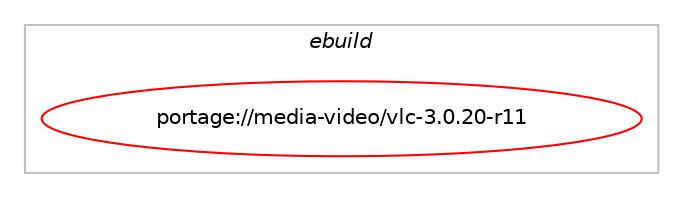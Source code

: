 digraph prolog {

# *************
# Graph options
# *************

newrank=true;
concentrate=true;
compound=true;
graph [rankdir=LR,fontname=Helvetica,fontsize=10,ranksep=1.5];#, ranksep=2.5, nodesep=0.2];
edge  [arrowhead=vee];
node  [fontname=Helvetica,fontsize=10];

# **********
# The ebuild
# **********

subgraph cluster_leftcol {
color=gray;
label=<<i>ebuild</i>>;
id [label="portage://media-video/vlc-3.0.20-r11", color=red, width=4, href="../media-video/vlc-3.0.20-r11.svg"];
}

# ****************
# The dependencies
# ****************

subgraph cluster_midcol {
color=gray;
label=<<i>dependencies</i>>;
subgraph cluster_compile {
fillcolor="#eeeeee";
style=filled;
label=<<i>compile</i>>;
# *** BEGIN UNKNOWN DEPENDENCY TYPE (TODO) ***
# id -> equal(use_conditional_group(positive,X,portage://media-video/vlc-3.0.20-r11,[package_dependency(portage://media-video/vlc-3.0.20-r11,install,no,x11-base,xorg-proto,none,[,,],[],[])]))
# *** END UNKNOWN DEPENDENCY TYPE (TODO) ***

# *** BEGIN UNKNOWN DEPENDENCY TYPE (TODO) ***
# id -> equal(use_conditional_group(positive,X,portage://media-video/vlc-3.0.20-r11,[package_dependency(portage://media-video/vlc-3.0.20-r11,install,no,x11-libs,libX11,none,[,,],[],[]),package_dependency(portage://media-video/vlc-3.0.20-r11,install,no,x11-libs,libxcb,none,[,,],[],[]),package_dependency(portage://media-video/vlc-3.0.20-r11,install,no,x11-libs,xcb-util,none,[,,],[],[]),package_dependency(portage://media-video/vlc-3.0.20-r11,install,no,x11-libs,xcb-util-keysyms,none,[,,],[],[])]))
# *** END UNKNOWN DEPENDENCY TYPE (TODO) ***

# *** BEGIN UNKNOWN DEPENDENCY TYPE (TODO) ***
# id -> equal(use_conditional_group(positive,a52,portage://media-video/vlc-3.0.20-r11,[package_dependency(portage://media-video/vlc-3.0.20-r11,install,no,media-libs,a52dec,none,[,,],[],[])]))
# *** END UNKNOWN DEPENDENCY TYPE (TODO) ***

# *** BEGIN UNKNOWN DEPENDENCY TYPE (TODO) ***
# id -> equal(use_conditional_group(positive,alsa,portage://media-video/vlc-3.0.20-r11,[package_dependency(portage://media-video/vlc-3.0.20-r11,install,no,media-libs,alsa-lib,none,[,,],[],[])]))
# *** END UNKNOWN DEPENDENCY TYPE (TODO) ***

# *** BEGIN UNKNOWN DEPENDENCY TYPE (TODO) ***
# id -> equal(use_conditional_group(positive,aom,portage://media-video/vlc-3.0.20-r11,[package_dependency(portage://media-video/vlc-3.0.20-r11,install,no,media-libs,libaom,none,[,,],any_same_slot,[])]))
# *** END UNKNOWN DEPENDENCY TYPE (TODO) ***

# *** BEGIN UNKNOWN DEPENDENCY TYPE (TODO) ***
# id -> equal(use_conditional_group(positive,archive,portage://media-video/vlc-3.0.20-r11,[package_dependency(portage://media-video/vlc-3.0.20-r11,install,no,app-arch,libarchive,none,[,,],any_same_slot,[])]))
# *** END UNKNOWN DEPENDENCY TYPE (TODO) ***

# *** BEGIN UNKNOWN DEPENDENCY TYPE (TODO) ***
# id -> equal(use_conditional_group(positive,aribsub,portage://media-video/vlc-3.0.20-r11,[package_dependency(portage://media-video/vlc-3.0.20-r11,install,no,media-libs,aribb24,none,[,,],[],[])]))
# *** END UNKNOWN DEPENDENCY TYPE (TODO) ***

# *** BEGIN UNKNOWN DEPENDENCY TYPE (TODO) ***
# id -> equal(use_conditional_group(positive,bidi,portage://media-video/vlc-3.0.20-r11,[package_dependency(portage://media-video/vlc-3.0.20-r11,install,no,dev-libs,fribidi,none,[,,],[],[]),package_dependency(portage://media-video/vlc-3.0.20-r11,install,no,media-libs,freetype,none,[,,],[slot(2)],[use(enable(harfbuzz),none)]),package_dependency(portage://media-video/vlc-3.0.20-r11,install,no,media-libs,harfbuzz,none,[,,],any_same_slot,[]),package_dependency(portage://media-video/vlc-3.0.20-r11,install,no,virtual,ttf-fonts,none,[,,],[],[])]))
# *** END UNKNOWN DEPENDENCY TYPE (TODO) ***

# *** BEGIN UNKNOWN DEPENDENCY TYPE (TODO) ***
# id -> equal(use_conditional_group(positive,bluray,portage://media-video/vlc-3.0.20-r11,[package_dependency(portage://media-video/vlc-3.0.20-r11,install,no,media-libs,libbluray,greaterequal,[1.3.0,,,1.3.0],any_same_slot,[])]))
# *** END UNKNOWN DEPENDENCY TYPE (TODO) ***

# *** BEGIN UNKNOWN DEPENDENCY TYPE (TODO) ***
# id -> equal(use_conditional_group(positive,cddb,portage://media-video/vlc-3.0.20-r11,[package_dependency(portage://media-video/vlc-3.0.20-r11,install,no,media-libs,libcddb,none,[,,],[],[])]))
# *** END UNKNOWN DEPENDENCY TYPE (TODO) ***

# *** BEGIN UNKNOWN DEPENDENCY TYPE (TODO) ***
# id -> equal(use_conditional_group(positive,chromaprint,portage://media-video/vlc-3.0.20-r11,[package_dependency(portage://media-video/vlc-3.0.20-r11,install,no,media-libs,chromaprint,none,[,,],any_same_slot,[])]))
# *** END UNKNOWN DEPENDENCY TYPE (TODO) ***

# *** BEGIN UNKNOWN DEPENDENCY TYPE (TODO) ***
# id -> equal(use_conditional_group(positive,chromecast,portage://media-video/vlc-3.0.20-r11,[package_dependency(portage://media-video/vlc-3.0.20-r11,install,no,dev-libs,protobuf,greaterequal,[2.5.0,,,2.5.0],any_same_slot,[]),package_dependency(portage://media-video/vlc-3.0.20-r11,install,no,net-libs,libmicrodns,greaterequal,[0.1.2,,,0.1.2],any_same_slot,[])]))
# *** END UNKNOWN DEPENDENCY TYPE (TODO) ***

# *** BEGIN UNKNOWN DEPENDENCY TYPE (TODO) ***
# id -> equal(use_conditional_group(positive,dav1d,portage://media-video/vlc-3.0.20-r11,[package_dependency(portage://media-video/vlc-3.0.20-r11,install,no,media-libs,dav1d,none,[,,],any_same_slot,[])]))
# *** END UNKNOWN DEPENDENCY TYPE (TODO) ***

# *** BEGIN UNKNOWN DEPENDENCY TYPE (TODO) ***
# id -> equal(use_conditional_group(positive,dbus,portage://media-video/vlc-3.0.20-r11,[package_dependency(portage://media-video/vlc-3.0.20-r11,install,no,sys-apps,dbus,none,[,,],[],[])]))
# *** END UNKNOWN DEPENDENCY TYPE (TODO) ***

# *** BEGIN UNKNOWN DEPENDENCY TYPE (TODO) ***
# id -> equal(use_conditional_group(positive,dc1394,portage://media-video/vlc-3.0.20-r11,[package_dependency(portage://media-video/vlc-3.0.20-r11,install,no,media-libs,libdc1394,none,[,,],[slot(2)],[]),package_dependency(portage://media-video/vlc-3.0.20-r11,install,no,sys-libs,libraw1394,none,[,,],[],[])]))
# *** END UNKNOWN DEPENDENCY TYPE (TODO) ***

# *** BEGIN UNKNOWN DEPENDENCY TYPE (TODO) ***
# id -> equal(use_conditional_group(positive,dts,portage://media-video/vlc-3.0.20-r11,[package_dependency(portage://media-video/vlc-3.0.20-r11,install,no,media-libs,libdca,none,[,,],[],[])]))
# *** END UNKNOWN DEPENDENCY TYPE (TODO) ***

# *** BEGIN UNKNOWN DEPENDENCY TYPE (TODO) ***
# id -> equal(use_conditional_group(positive,dvbpsi,portage://media-video/vlc-3.0.20-r11,[package_dependency(portage://media-video/vlc-3.0.20-r11,install,no,media-libs,libdvbpsi,greaterequal,[1.2.0,,,1.2.0],any_same_slot,[])]))
# *** END UNKNOWN DEPENDENCY TYPE (TODO) ***

# *** BEGIN UNKNOWN DEPENDENCY TYPE (TODO) ***
# id -> equal(use_conditional_group(positive,dvd,portage://media-video/vlc-3.0.20-r11,[package_dependency(portage://media-video/vlc-3.0.20-r11,install,no,media-libs,libdvdnav,greaterequal,[6.1.1,,,6.1.1],any_same_slot,[]),package_dependency(portage://media-video/vlc-3.0.20-r11,install,no,media-libs,libdvdread,greaterequal,[6.1.2,,,6.1.2],any_same_slot,[])]))
# *** END UNKNOWN DEPENDENCY TYPE (TODO) ***

# *** BEGIN UNKNOWN DEPENDENCY TYPE (TODO) ***
# id -> equal(use_conditional_group(positive,faad,portage://media-video/vlc-3.0.20-r11,[package_dependency(portage://media-video/vlc-3.0.20-r11,install,no,media-libs,faad2,none,[,,],[],[])]))
# *** END UNKNOWN DEPENDENCY TYPE (TODO) ***

# *** BEGIN UNKNOWN DEPENDENCY TYPE (TODO) ***
# id -> equal(use_conditional_group(positive,fdk,portage://media-video/vlc-3.0.20-r11,[package_dependency(portage://media-video/vlc-3.0.20-r11,install,no,media-libs,fdk-aac,none,[,,],any_same_slot,[])]))
# *** END UNKNOWN DEPENDENCY TYPE (TODO) ***

# *** BEGIN UNKNOWN DEPENDENCY TYPE (TODO) ***
# id -> equal(use_conditional_group(positive,ffmpeg,portage://media-video/vlc-3.0.20-r11,[package_dependency(portage://media-video/vlc-3.0.20-r11,install,no,media-video,ffmpeg,greaterequal,[3.1.3,,,3.1.3],any_same_slot,[use(enable(postproc),none),use(optenable(vaapi),none),use(optenable(vdpau),none)])]))
# *** END UNKNOWN DEPENDENCY TYPE (TODO) ***

# *** BEGIN UNKNOWN DEPENDENCY TYPE (TODO) ***
# id -> equal(use_conditional_group(positive,flac,portage://media-video/vlc-3.0.20-r11,[package_dependency(portage://media-video/vlc-3.0.20-r11,install,no,media-libs,flac,none,[,,],any_same_slot,[]),package_dependency(portage://media-video/vlc-3.0.20-r11,install,no,media-libs,libogg,none,[,,],[],[])]))
# *** END UNKNOWN DEPENDENCY TYPE (TODO) ***

# *** BEGIN UNKNOWN DEPENDENCY TYPE (TODO) ***
# id -> equal(use_conditional_group(positive,fluidsynth,portage://media-video/vlc-3.0.20-r11,[package_dependency(portage://media-video/vlc-3.0.20-r11,install,no,media-sound,fluidsynth,none,[,,],any_same_slot,[])]))
# *** END UNKNOWN DEPENDENCY TYPE (TODO) ***

# *** BEGIN UNKNOWN DEPENDENCY TYPE (TODO) ***
# id -> equal(use_conditional_group(positive,fontconfig,portage://media-video/vlc-3.0.20-r11,[package_dependency(portage://media-video/vlc-3.0.20-r11,install,no,media-libs,fontconfig,none,[,,],[slot(1.0)],[])]))
# *** END UNKNOWN DEPENDENCY TYPE (TODO) ***

# *** BEGIN UNKNOWN DEPENDENCY TYPE (TODO) ***
# id -> equal(use_conditional_group(positive,gcrypt,portage://media-video/vlc-3.0.20-r11,[package_dependency(portage://media-video/vlc-3.0.20-r11,install,no,dev-libs,libgcrypt,none,[,,],any_same_slot,[]),package_dependency(portage://media-video/vlc-3.0.20-r11,install,no,dev-libs,libgpg-error,none,[,,],[],[])]))
# *** END UNKNOWN DEPENDENCY TYPE (TODO) ***

# *** BEGIN UNKNOWN DEPENDENCY TYPE (TODO) ***
# id -> equal(use_conditional_group(positive,gme,portage://media-video/vlc-3.0.20-r11,[package_dependency(portage://media-video/vlc-3.0.20-r11,install,no,media-libs,game-music-emu,none,[,,],[],[])]))
# *** END UNKNOWN DEPENDENCY TYPE (TODO) ***

# *** BEGIN UNKNOWN DEPENDENCY TYPE (TODO) ***
# id -> equal(use_conditional_group(positive,gstreamer,portage://media-video/vlc-3.0.20-r11,[package_dependency(portage://media-video/vlc-3.0.20-r11,install,no,media-libs,gst-plugins-base,greaterequal,[1.4.5,,,1.4.5],[slot(1.0)],[])]))
# *** END UNKNOWN DEPENDENCY TYPE (TODO) ***

# *** BEGIN UNKNOWN DEPENDENCY TYPE (TODO) ***
# id -> equal(use_conditional_group(positive,gui,portage://media-video/vlc-3.0.20-r11,[package_dependency(portage://media-video/vlc-3.0.20-r11,install,no,dev-qt,qtcore,none,[,,],[slot(5)],[]),package_dependency(portage://media-video/vlc-3.0.20-r11,install,no,dev-qt,qtgui,none,[,,],[slot(5)],[]),package_dependency(portage://media-video/vlc-3.0.20-r11,install,no,dev-qt,qtsvg,none,[,,],[slot(5)],[]),package_dependency(portage://media-video/vlc-3.0.20-r11,install,no,dev-qt,qtwidgets,none,[,,],[slot(5)],[]),use_conditional_group(positive,X,portage://media-video/vlc-3.0.20-r11,[package_dependency(portage://media-video/vlc-3.0.20-r11,install,no,dev-qt,qtx11extras,none,[,,],[slot(5)],[]),package_dependency(portage://media-video/vlc-3.0.20-r11,install,no,x11-libs,libX11,none,[,,],[],[])])]))
# *** END UNKNOWN DEPENDENCY TYPE (TODO) ***

# *** BEGIN UNKNOWN DEPENDENCY TYPE (TODO) ***
# id -> equal(use_conditional_group(positive,ieee1394,portage://media-video/vlc-3.0.20-r11,[package_dependency(portage://media-video/vlc-3.0.20-r11,install,no,sys-libs,libavc1394,none,[,,],[],[]),package_dependency(portage://media-video/vlc-3.0.20-r11,install,no,sys-libs,libraw1394,none,[,,],[],[])]))
# *** END UNKNOWN DEPENDENCY TYPE (TODO) ***

# *** BEGIN UNKNOWN DEPENDENCY TYPE (TODO) ***
# id -> equal(use_conditional_group(positive,jack,portage://media-video/vlc-3.0.20-r11,[package_dependency(portage://media-video/vlc-3.0.20-r11,install,no,virtual,jack,none,[,,],[],[])]))
# *** END UNKNOWN DEPENDENCY TYPE (TODO) ***

# *** BEGIN UNKNOWN DEPENDENCY TYPE (TODO) ***
# id -> equal(use_conditional_group(positive,jpeg,portage://media-video/vlc-3.0.20-r11,[package_dependency(portage://media-video/vlc-3.0.20-r11,install,no,media-libs,libjpeg-turbo,none,[,,],[slot(0)],[])]))
# *** END UNKNOWN DEPENDENCY TYPE (TODO) ***

# *** BEGIN UNKNOWN DEPENDENCY TYPE (TODO) ***
# id -> equal(use_conditional_group(positive,kate,portage://media-video/vlc-3.0.20-r11,[package_dependency(portage://media-video/vlc-3.0.20-r11,install,no,media-libs,libkate,none,[,,],[],[])]))
# *** END UNKNOWN DEPENDENCY TYPE (TODO) ***

# *** BEGIN UNKNOWN DEPENDENCY TYPE (TODO) ***
# id -> equal(use_conditional_group(positive,keyring,portage://media-video/vlc-3.0.20-r11,[package_dependency(portage://media-video/vlc-3.0.20-r11,install,no,app-crypt,libsecret,none,[,,],[],[])]))
# *** END UNKNOWN DEPENDENCY TYPE (TODO) ***

# *** BEGIN UNKNOWN DEPENDENCY TYPE (TODO) ***
# id -> equal(use_conditional_group(positive,libass,portage://media-video/vlc-3.0.20-r11,[package_dependency(portage://media-video/vlc-3.0.20-r11,install,no,media-libs,fontconfig,none,[,,],[slot(1.0)],[]),package_dependency(portage://media-video/vlc-3.0.20-r11,install,no,media-libs,libass,none,[,,],any_same_slot,[])]))
# *** END UNKNOWN DEPENDENCY TYPE (TODO) ***

# *** BEGIN UNKNOWN DEPENDENCY TYPE (TODO) ***
# id -> equal(use_conditional_group(positive,libcaca,portage://media-video/vlc-3.0.20-r11,[package_dependency(portage://media-video/vlc-3.0.20-r11,install,no,media-libs,libcaca,none,[,,],[],[])]))
# *** END UNKNOWN DEPENDENCY TYPE (TODO) ***

# *** BEGIN UNKNOWN DEPENDENCY TYPE (TODO) ***
# id -> equal(use_conditional_group(positive,libnotify,portage://media-video/vlc-3.0.20-r11,[package_dependency(portage://media-video/vlc-3.0.20-r11,install,no,dev-libs,glib,none,[,,],[slot(2)],[]),package_dependency(portage://media-video/vlc-3.0.20-r11,install,no,x11-libs,gdk-pixbuf,none,[,,],[slot(2)],[]),package_dependency(portage://media-video/vlc-3.0.20-r11,install,no,x11-libs,gtk+,none,[,,],[slot(3)],[]),package_dependency(portage://media-video/vlc-3.0.20-r11,install,no,x11-libs,libnotify,none,[,,],[],[])]))
# *** END UNKNOWN DEPENDENCY TYPE (TODO) ***

# *** BEGIN UNKNOWN DEPENDENCY TYPE (TODO) ***
# id -> equal(use_conditional_group(positive,libsamplerate,portage://media-video/vlc-3.0.20-r11,[package_dependency(portage://media-video/vlc-3.0.20-r11,install,no,media-libs,libsamplerate,none,[,,],[],[])]))
# *** END UNKNOWN DEPENDENCY TYPE (TODO) ***

# *** BEGIN UNKNOWN DEPENDENCY TYPE (TODO) ***
# id -> equal(use_conditional_group(positive,libtar,portage://media-video/vlc-3.0.20-r11,[package_dependency(portage://media-video/vlc-3.0.20-r11,install,no,dev-libs,libtar,none,[,,],[],[])]))
# *** END UNKNOWN DEPENDENCY TYPE (TODO) ***

# *** BEGIN UNKNOWN DEPENDENCY TYPE (TODO) ***
# id -> equal(use_conditional_group(positive,libtiger,portage://media-video/vlc-3.0.20-r11,[package_dependency(portage://media-video/vlc-3.0.20-r11,install,no,media-libs,libtiger,none,[,,],[],[])]))
# *** END UNKNOWN DEPENDENCY TYPE (TODO) ***

# *** BEGIN UNKNOWN DEPENDENCY TYPE (TODO) ***
# id -> equal(use_conditional_group(positive,linsys,portage://media-video/vlc-3.0.20-r11,[package_dependency(portage://media-video/vlc-3.0.20-r11,install,no,media-libs,zvbi,none,[,,],[],[])]))
# *** END UNKNOWN DEPENDENCY TYPE (TODO) ***

# *** BEGIN UNKNOWN DEPENDENCY TYPE (TODO) ***
# id -> equal(use_conditional_group(positive,lirc,portage://media-video/vlc-3.0.20-r11,[package_dependency(portage://media-video/vlc-3.0.20-r11,install,no,app-misc,lirc,none,[,,],[],[])]))
# *** END UNKNOWN DEPENDENCY TYPE (TODO) ***

# *** BEGIN UNKNOWN DEPENDENCY TYPE (TODO) ***
# id -> equal(use_conditional_group(positive,live,portage://media-video/vlc-3.0.20-r11,[package_dependency(portage://media-video/vlc-3.0.20-r11,install,no,media-plugins,live,none,[,,],any_same_slot,[])]))
# *** END UNKNOWN DEPENDENCY TYPE (TODO) ***

# *** BEGIN UNKNOWN DEPENDENCY TYPE (TODO) ***
# id -> equal(use_conditional_group(positive,lua,portage://media-video/vlc-3.0.20-r11,[use_conditional_group(positive,lua_single_target_lua5-1,portage://media-video/vlc-3.0.20-r11,[package_dependency(portage://media-video/vlc-3.0.20-r11,install,no,dev-lang,lua,none,[,,],[slot(5.1)],[])])]))
# *** END UNKNOWN DEPENDENCY TYPE (TODO) ***

# *** BEGIN UNKNOWN DEPENDENCY TYPE (TODO) ***
# id -> equal(use_conditional_group(positive,mad,portage://media-video/vlc-3.0.20-r11,[package_dependency(portage://media-video/vlc-3.0.20-r11,install,no,media-libs,libmad,none,[,,],[],[])]))
# *** END UNKNOWN DEPENDENCY TYPE (TODO) ***

# *** BEGIN UNKNOWN DEPENDENCY TYPE (TODO) ***
# id -> equal(use_conditional_group(positive,matroska,portage://media-video/vlc-3.0.20-r11,[package_dependency(portage://media-video/vlc-3.0.20-r11,install,no,dev-libs,libebml,greaterequal,[1.4.2,,,1.4.2],any_same_slot,[]),package_dependency(portage://media-video/vlc-3.0.20-r11,install,no,media-libs,libmatroska,none,[,,],any_same_slot,[])]))
# *** END UNKNOWN DEPENDENCY TYPE (TODO) ***

# *** BEGIN UNKNOWN DEPENDENCY TYPE (TODO) ***
# id -> equal(use_conditional_group(positive,modplug,portage://media-video/vlc-3.0.20-r11,[package_dependency(portage://media-video/vlc-3.0.20-r11,install,no,media-libs,libmodplug,greaterequal,[0.8.9.0,,,0.8.9.0],[],[])]))
# *** END UNKNOWN DEPENDENCY TYPE (TODO) ***

# *** BEGIN UNKNOWN DEPENDENCY TYPE (TODO) ***
# id -> equal(use_conditional_group(positive,mp3,portage://media-video/vlc-3.0.20-r11,[package_dependency(portage://media-video/vlc-3.0.20-r11,install,no,media-sound,mpg123-base,none,[,,],[],[])]))
# *** END UNKNOWN DEPENDENCY TYPE (TODO) ***

# *** BEGIN UNKNOWN DEPENDENCY TYPE (TODO) ***
# id -> equal(use_conditional_group(positive,mpeg,portage://media-video/vlc-3.0.20-r11,[package_dependency(portage://media-video/vlc-3.0.20-r11,install,no,media-libs,libmpeg2,none,[,,],[],[])]))
# *** END UNKNOWN DEPENDENCY TYPE (TODO) ***

# *** BEGIN UNKNOWN DEPENDENCY TYPE (TODO) ***
# id -> equal(use_conditional_group(positive,mtp,portage://media-video/vlc-3.0.20-r11,[package_dependency(portage://media-video/vlc-3.0.20-r11,install,no,media-libs,libmtp,none,[,,],any_same_slot,[])]))
# *** END UNKNOWN DEPENDENCY TYPE (TODO) ***

# *** BEGIN UNKNOWN DEPENDENCY TYPE (TODO) ***
# id -> equal(use_conditional_group(positive,musepack,portage://media-video/vlc-3.0.20-r11,[package_dependency(portage://media-video/vlc-3.0.20-r11,install,no,media-sound,musepack-tools,none,[,,],[],[])]))
# *** END UNKNOWN DEPENDENCY TYPE (TODO) ***

# *** BEGIN UNKNOWN DEPENDENCY TYPE (TODO) ***
# id -> equal(use_conditional_group(positive,ncurses,portage://media-video/vlc-3.0.20-r11,[package_dependency(portage://media-video/vlc-3.0.20-r11,install,no,sys-libs,ncurses,none,[,,],any_same_slot,[use(enable(unicode),positive)])]))
# *** END UNKNOWN DEPENDENCY TYPE (TODO) ***

# *** BEGIN UNKNOWN DEPENDENCY TYPE (TODO) ***
# id -> equal(use_conditional_group(positive,nfs,portage://media-video/vlc-3.0.20-r11,[package_dependency(portage://media-video/vlc-3.0.20-r11,install,no,net-fs,libnfs,greaterequal,[0.10.0,,,0.10.0],any_same_slot,[])]))
# *** END UNKNOWN DEPENDENCY TYPE (TODO) ***

# *** BEGIN UNKNOWN DEPENDENCY TYPE (TODO) ***
# id -> equal(use_conditional_group(positive,ogg,portage://media-video/vlc-3.0.20-r11,[package_dependency(portage://media-video/vlc-3.0.20-r11,install,no,media-libs,libogg,none,[,,],[],[])]))
# *** END UNKNOWN DEPENDENCY TYPE (TODO) ***

# *** BEGIN UNKNOWN DEPENDENCY TYPE (TODO) ***
# id -> equal(use_conditional_group(positive,opus,portage://media-video/vlc-3.0.20-r11,[package_dependency(portage://media-video/vlc-3.0.20-r11,install,no,media-libs,opus,greaterequal,[1.0.3,,,1.0.3],[],[])]))
# *** END UNKNOWN DEPENDENCY TYPE (TODO) ***

# *** BEGIN UNKNOWN DEPENDENCY TYPE (TODO) ***
# id -> equal(use_conditional_group(positive,png,portage://media-video/vlc-3.0.20-r11,[package_dependency(portage://media-video/vlc-3.0.20-r11,install,no,media-libs,libpng,none,[,,],[slot(0),equal],[])]))
# *** END UNKNOWN DEPENDENCY TYPE (TODO) ***

# *** BEGIN UNKNOWN DEPENDENCY TYPE (TODO) ***
# id -> equal(use_conditional_group(positive,projectm,portage://media-video/vlc-3.0.20-r11,[package_dependency(portage://media-video/vlc-3.0.20-r11,install,no,media-fonts,dejavu,none,[,,],[],[]),package_dependency(portage://media-video/vlc-3.0.20-r11,install,no,media-libs,libprojectm,greaterequal,[3.1.12,,,3.1.12],[slot(0),equal],[])]))
# *** END UNKNOWN DEPENDENCY TYPE (TODO) ***

# *** BEGIN UNKNOWN DEPENDENCY TYPE (TODO) ***
# id -> equal(use_conditional_group(positive,pulseaudio,portage://media-video/vlc-3.0.20-r11,[package_dependency(portage://media-video/vlc-3.0.20-r11,install,no,media-libs,libpulse,none,[,,],[],[])]))
# *** END UNKNOWN DEPENDENCY TYPE (TODO) ***

# *** BEGIN UNKNOWN DEPENDENCY TYPE (TODO) ***
# id -> equal(use_conditional_group(positive,rdp,portage://media-video/vlc-3.0.20-r11,[package_dependency(portage://media-video/vlc-3.0.20-r11,install,no,net-misc,freerdp,greaterequal,[2.0.0,,_rc0,2.0.0_rc0],[slot(2),equal],[])]))
# *** END UNKNOWN DEPENDENCY TYPE (TODO) ***

# *** BEGIN UNKNOWN DEPENDENCY TYPE (TODO) ***
# id -> equal(use_conditional_group(positive,samba,portage://media-video/vlc-3.0.20-r11,[package_dependency(portage://media-video/vlc-3.0.20-r11,install,no,net-fs,samba,greaterequal,[4.0.0,,,4.0.0],[slot(0)],[use(enable(client),none),use(disable(debug),negative)])]))
# *** END UNKNOWN DEPENDENCY TYPE (TODO) ***

# *** BEGIN UNKNOWN DEPENDENCY TYPE (TODO) ***
# id -> equal(use_conditional_group(positive,sdl-image,portage://media-video/vlc-3.0.20-r11,[package_dependency(portage://media-video/vlc-3.0.20-r11,install,no,media-libs,sdl-image,none,[,,],[],[])]))
# *** END UNKNOWN DEPENDENCY TYPE (TODO) ***

# *** BEGIN UNKNOWN DEPENDENCY TYPE (TODO) ***
# id -> equal(use_conditional_group(positive,sftp,portage://media-video/vlc-3.0.20-r11,[package_dependency(portage://media-video/vlc-3.0.20-r11,install,no,net-libs,libssh2,none,[,,],[],[])]))
# *** END UNKNOWN DEPENDENCY TYPE (TODO) ***

# *** BEGIN UNKNOWN DEPENDENCY TYPE (TODO) ***
# id -> equal(use_conditional_group(positive,shout,portage://media-video/vlc-3.0.20-r11,[package_dependency(portage://media-video/vlc-3.0.20-r11,install,no,media-libs,libshout,none,[,,],[],[])]))
# *** END UNKNOWN DEPENDENCY TYPE (TODO) ***

# *** BEGIN UNKNOWN DEPENDENCY TYPE (TODO) ***
# id -> equal(use_conditional_group(positive,sid,portage://media-video/vlc-3.0.20-r11,[package_dependency(portage://media-video/vlc-3.0.20-r11,install,no,media-libs,libsidplay,none,[,,],[slot(2)],[])]))
# *** END UNKNOWN DEPENDENCY TYPE (TODO) ***

# *** BEGIN UNKNOWN DEPENDENCY TYPE (TODO) ***
# id -> equal(use_conditional_group(positive,skins,portage://media-video/vlc-3.0.20-r11,[package_dependency(portage://media-video/vlc-3.0.20-r11,install,no,x11-libs,libXext,none,[,,],[],[]),package_dependency(portage://media-video/vlc-3.0.20-r11,install,no,x11-libs,libXinerama,none,[,,],[],[]),package_dependency(portage://media-video/vlc-3.0.20-r11,install,no,x11-libs,libXpm,none,[,,],[],[])]))
# *** END UNKNOWN DEPENDENCY TYPE (TODO) ***

# *** BEGIN UNKNOWN DEPENDENCY TYPE (TODO) ***
# id -> equal(use_conditional_group(positive,soxr,portage://media-video/vlc-3.0.20-r11,[package_dependency(portage://media-video/vlc-3.0.20-r11,install,no,media-libs,soxr,greaterequal,[0.1.2,,,0.1.2],[],[])]))
# *** END UNKNOWN DEPENDENCY TYPE (TODO) ***

# *** BEGIN UNKNOWN DEPENDENCY TYPE (TODO) ***
# id -> equal(use_conditional_group(positive,speex,portage://media-video/vlc-3.0.20-r11,[package_dependency(portage://media-video/vlc-3.0.20-r11,install,no,media-libs,speex,greaterequal,[1.2.0,,,1.2.0],[],[]),package_dependency(portage://media-video/vlc-3.0.20-r11,install,no,media-libs,speexdsp,none,[,,],[],[])]))
# *** END UNKNOWN DEPENDENCY TYPE (TODO) ***

# *** BEGIN UNKNOWN DEPENDENCY TYPE (TODO) ***
# id -> equal(use_conditional_group(positive,srt,portage://media-video/vlc-3.0.20-r11,[package_dependency(portage://media-video/vlc-3.0.20-r11,install,no,net-libs,srt,greaterequal,[1.4.2,,,1.4.2],any_same_slot,[])]))
# *** END UNKNOWN DEPENDENCY TYPE (TODO) ***

# *** BEGIN UNKNOWN DEPENDENCY TYPE (TODO) ***
# id -> equal(use_conditional_group(positive,ssl,portage://media-video/vlc-3.0.20-r11,[package_dependency(portage://media-video/vlc-3.0.20-r11,install,no,net-libs,gnutls,none,[,,],any_same_slot,[])]))
# *** END UNKNOWN DEPENDENCY TYPE (TODO) ***

# *** BEGIN UNKNOWN DEPENDENCY TYPE (TODO) ***
# id -> equal(use_conditional_group(positive,svg,portage://media-video/vlc-3.0.20-r11,[package_dependency(portage://media-video/vlc-3.0.20-r11,install,no,gnome-base,librsvg,none,[,,],[slot(2)],[]),package_dependency(portage://media-video/vlc-3.0.20-r11,install,no,x11-libs,cairo,none,[,,],[],[])]))
# *** END UNKNOWN DEPENDENCY TYPE (TODO) ***

# *** BEGIN UNKNOWN DEPENDENCY TYPE (TODO) ***
# id -> equal(use_conditional_group(positive,taglib,portage://media-video/vlc-3.0.20-r11,[package_dependency(portage://media-video/vlc-3.0.20-r11,install,no,media-libs,taglib,greaterequal,[1.9,,,1.9],[],[])]))
# *** END UNKNOWN DEPENDENCY TYPE (TODO) ***

# *** BEGIN UNKNOWN DEPENDENCY TYPE (TODO) ***
# id -> equal(use_conditional_group(positive,theora,portage://media-video/vlc-3.0.20-r11,[package_dependency(portage://media-video/vlc-3.0.20-r11,install,no,media-libs,libtheora,none,[,,],[],[])]))
# *** END UNKNOWN DEPENDENCY TYPE (TODO) ***

# *** BEGIN UNKNOWN DEPENDENCY TYPE (TODO) ***
# id -> equal(use_conditional_group(positive,tremor,portage://media-video/vlc-3.0.20-r11,[package_dependency(portage://media-video/vlc-3.0.20-r11,install,no,media-libs,tremor,none,[,,],[],[])]))
# *** END UNKNOWN DEPENDENCY TYPE (TODO) ***

# *** BEGIN UNKNOWN DEPENDENCY TYPE (TODO) ***
# id -> equal(use_conditional_group(positive,truetype,portage://media-video/vlc-3.0.20-r11,[package_dependency(portage://media-video/vlc-3.0.20-r11,install,no,media-libs,freetype,none,[,,],[slot(2)],[]),package_dependency(portage://media-video/vlc-3.0.20-r11,install,no,virtual,ttf-fonts,none,[,,],[],[]),use_conditional_group(negative,fontconfig,portage://media-video/vlc-3.0.20-r11,[package_dependency(portage://media-video/vlc-3.0.20-r11,install,no,media-fonts,dejavu,none,[,,],[],[])])]))
# *** END UNKNOWN DEPENDENCY TYPE (TODO) ***

# *** BEGIN UNKNOWN DEPENDENCY TYPE (TODO) ***
# id -> equal(use_conditional_group(positive,twolame,portage://media-video/vlc-3.0.20-r11,[package_dependency(portage://media-video/vlc-3.0.20-r11,install,no,media-sound,twolame,none,[,,],[],[])]))
# *** END UNKNOWN DEPENDENCY TYPE (TODO) ***

# *** BEGIN UNKNOWN DEPENDENCY TYPE (TODO) ***
# id -> equal(use_conditional_group(positive,udev,portage://media-video/vlc-3.0.20-r11,[package_dependency(portage://media-video/vlc-3.0.20-r11,install,no,virtual,udev,none,[,,],[],[])]))
# *** END UNKNOWN DEPENDENCY TYPE (TODO) ***

# *** BEGIN UNKNOWN DEPENDENCY TYPE (TODO) ***
# id -> equal(use_conditional_group(positive,upnp,portage://media-video/vlc-3.0.20-r11,[package_dependency(portage://media-video/vlc-3.0.20-r11,install,no,net-libs,libupnp,none,[,,],any_same_slot,[use(enable(ipv6),positive)])]))
# *** END UNKNOWN DEPENDENCY TYPE (TODO) ***

# *** BEGIN UNKNOWN DEPENDENCY TYPE (TODO) ***
# id -> equal(use_conditional_group(positive,v4l,portage://media-video/vlc-3.0.20-r11,[package_dependency(portage://media-video/vlc-3.0.20-r11,install,no,media-libs,libv4l,none,[,,],any_same_slot,[])]))
# *** END UNKNOWN DEPENDENCY TYPE (TODO) ***

# *** BEGIN UNKNOWN DEPENDENCY TYPE (TODO) ***
# id -> equal(use_conditional_group(positive,vaapi,portage://media-video/vlc-3.0.20-r11,[package_dependency(portage://media-video/vlc-3.0.20-r11,install,no,media-video,ffmpeg,smaller,[5,,,5],[],[]),package_dependency(portage://media-video/vlc-3.0.20-r11,install,no,media-libs,libva,none,[,,],any_same_slot,[use(enable(drm),positive),use(optenable(wayland),none),use(optenable(X),none)])]))
# *** END UNKNOWN DEPENDENCY TYPE (TODO) ***

# *** BEGIN UNKNOWN DEPENDENCY TYPE (TODO) ***
# id -> equal(use_conditional_group(positive,vdpau,portage://media-video/vlc-3.0.20-r11,[package_dependency(portage://media-video/vlc-3.0.20-r11,install,no,x11-libs,libvdpau,none,[,,],[],[])]))
# *** END UNKNOWN DEPENDENCY TYPE (TODO) ***

# *** BEGIN UNKNOWN DEPENDENCY TYPE (TODO) ***
# id -> equal(use_conditional_group(positive,vnc,portage://media-video/vlc-3.0.20-r11,[package_dependency(portage://media-video/vlc-3.0.20-r11,install,no,net-libs,libvncserver,none,[,,],[],[])]))
# *** END UNKNOWN DEPENDENCY TYPE (TODO) ***

# *** BEGIN UNKNOWN DEPENDENCY TYPE (TODO) ***
# id -> equal(use_conditional_group(positive,vpx,portage://media-video/vlc-3.0.20-r11,[package_dependency(portage://media-video/vlc-3.0.20-r11,install,no,media-libs,libvpx,none,[,,],any_same_slot,[])]))
# *** END UNKNOWN DEPENDENCY TYPE (TODO) ***

# *** BEGIN UNKNOWN DEPENDENCY TYPE (TODO) ***
# id -> equal(use_conditional_group(positive,wayland,portage://media-video/vlc-3.0.20-r11,[package_dependency(portage://media-video/vlc-3.0.20-r11,install,no,dev-libs,wayland,greaterequal,[1.15,,,1.15],[],[]),package_dependency(portage://media-video/vlc-3.0.20-r11,install,no,dev-libs,wayland-protocols,none,[,,],[],[])]))
# *** END UNKNOWN DEPENDENCY TYPE (TODO) ***

# *** BEGIN UNKNOWN DEPENDENCY TYPE (TODO) ***
# id -> equal(use_conditional_group(positive,x264,portage://media-video/vlc-3.0.20-r11,[package_dependency(portage://media-video/vlc-3.0.20-r11,install,no,media-libs,x264,greaterequal,[0.0.20190214,,,0.0.20190214],any_same_slot,[])]))
# *** END UNKNOWN DEPENDENCY TYPE (TODO) ***

# *** BEGIN UNKNOWN DEPENDENCY TYPE (TODO) ***
# id -> equal(use_conditional_group(positive,x265,portage://media-video/vlc-3.0.20-r11,[package_dependency(portage://media-video/vlc-3.0.20-r11,install,no,media-libs,x265,none,[,,],any_same_slot,[])]))
# *** END UNKNOWN DEPENDENCY TYPE (TODO) ***

# *** BEGIN UNKNOWN DEPENDENCY TYPE (TODO) ***
# id -> equal(use_conditional_group(positive,xml,portage://media-video/vlc-3.0.20-r11,[package_dependency(portage://media-video/vlc-3.0.20-r11,install,no,dev-libs,libxml2,none,[,,],[slot(2)],[])]))
# *** END UNKNOWN DEPENDENCY TYPE (TODO) ***

# *** BEGIN UNKNOWN DEPENDENCY TYPE (TODO) ***
# id -> equal(use_conditional_group(positive,zeroconf,portage://media-video/vlc-3.0.20-r11,[package_dependency(portage://media-video/vlc-3.0.20-r11,install,no,net-dns,avahi,none,[,,],[],[use(enable(dbus),none)])]))
# *** END UNKNOWN DEPENDENCY TYPE (TODO) ***

# *** BEGIN UNKNOWN DEPENDENCY TYPE (TODO) ***
# id -> equal(use_conditional_group(positive,zvbi,portage://media-video/vlc-3.0.20-r11,[package_dependency(portage://media-video/vlc-3.0.20-r11,install,no,media-libs,zvbi,none,[,,],[],[])]))
# *** END UNKNOWN DEPENDENCY TYPE (TODO) ***

# *** BEGIN UNKNOWN DEPENDENCY TYPE (TODO) ***
# id -> equal(package_dependency(portage://media-video/vlc-3.0.20-r11,install,no,media-libs,libvorbis,none,[,,],[],[]))
# *** END UNKNOWN DEPENDENCY TYPE (TODO) ***

# *** BEGIN UNKNOWN DEPENDENCY TYPE (TODO) ***
# id -> equal(package_dependency(portage://media-video/vlc-3.0.20-r11,install,no,net-dns,libidn,none,[,,],any_same_slot,[]))
# *** END UNKNOWN DEPENDENCY TYPE (TODO) ***

# *** BEGIN UNKNOWN DEPENDENCY TYPE (TODO) ***
# id -> equal(package_dependency(portage://media-video/vlc-3.0.20-r11,install,no,sys-libs,zlib,none,[,,],[],[]))
# *** END UNKNOWN DEPENDENCY TYPE (TODO) ***

# *** BEGIN UNKNOWN DEPENDENCY TYPE (TODO) ***
# id -> equal(package_dependency(portage://media-video/vlc-3.0.20-r11,install,no,virtual,libintl,none,[,,],[],[]))
# *** END UNKNOWN DEPENDENCY TYPE (TODO) ***

# *** BEGIN UNKNOWN DEPENDENCY TYPE (TODO) ***
# id -> equal(package_dependency(portage://media-video/vlc-3.0.20-r11,install,no,virtual,opengl,none,[,,],[],[]))
# *** END UNKNOWN DEPENDENCY TYPE (TODO) ***

}
subgraph cluster_compileandrun {
fillcolor="#eeeeee";
style=filled;
label=<<i>compile and run</i>>;
}
subgraph cluster_run {
fillcolor="#eeeeee";
style=filled;
label=<<i>run</i>>;
# *** BEGIN UNKNOWN DEPENDENCY TYPE (TODO) ***
# id -> equal(use_conditional_group(positive,X,portage://media-video/vlc-3.0.20-r11,[package_dependency(portage://media-video/vlc-3.0.20-r11,run,no,x11-libs,libX11,none,[,,],[],[]),package_dependency(portage://media-video/vlc-3.0.20-r11,run,no,x11-libs,libxcb,none,[,,],[],[]),package_dependency(portage://media-video/vlc-3.0.20-r11,run,no,x11-libs,xcb-util,none,[,,],[],[]),package_dependency(portage://media-video/vlc-3.0.20-r11,run,no,x11-libs,xcb-util-keysyms,none,[,,],[],[])]))
# *** END UNKNOWN DEPENDENCY TYPE (TODO) ***

# *** BEGIN UNKNOWN DEPENDENCY TYPE (TODO) ***
# id -> equal(use_conditional_group(positive,a52,portage://media-video/vlc-3.0.20-r11,[package_dependency(portage://media-video/vlc-3.0.20-r11,run,no,media-libs,a52dec,none,[,,],[],[])]))
# *** END UNKNOWN DEPENDENCY TYPE (TODO) ***

# *** BEGIN UNKNOWN DEPENDENCY TYPE (TODO) ***
# id -> equal(use_conditional_group(positive,alsa,portage://media-video/vlc-3.0.20-r11,[package_dependency(portage://media-video/vlc-3.0.20-r11,run,no,media-libs,alsa-lib,none,[,,],[],[])]))
# *** END UNKNOWN DEPENDENCY TYPE (TODO) ***

# *** BEGIN UNKNOWN DEPENDENCY TYPE (TODO) ***
# id -> equal(use_conditional_group(positive,aom,portage://media-video/vlc-3.0.20-r11,[package_dependency(portage://media-video/vlc-3.0.20-r11,run,no,media-libs,libaom,none,[,,],any_same_slot,[])]))
# *** END UNKNOWN DEPENDENCY TYPE (TODO) ***

# *** BEGIN UNKNOWN DEPENDENCY TYPE (TODO) ***
# id -> equal(use_conditional_group(positive,archive,portage://media-video/vlc-3.0.20-r11,[package_dependency(portage://media-video/vlc-3.0.20-r11,run,no,app-arch,libarchive,none,[,,],any_same_slot,[])]))
# *** END UNKNOWN DEPENDENCY TYPE (TODO) ***

# *** BEGIN UNKNOWN DEPENDENCY TYPE (TODO) ***
# id -> equal(use_conditional_group(positive,aribsub,portage://media-video/vlc-3.0.20-r11,[package_dependency(portage://media-video/vlc-3.0.20-r11,run,no,media-libs,aribb24,none,[,,],[],[])]))
# *** END UNKNOWN DEPENDENCY TYPE (TODO) ***

# *** BEGIN UNKNOWN DEPENDENCY TYPE (TODO) ***
# id -> equal(use_conditional_group(positive,bidi,portage://media-video/vlc-3.0.20-r11,[package_dependency(portage://media-video/vlc-3.0.20-r11,run,no,dev-libs,fribidi,none,[,,],[],[]),package_dependency(portage://media-video/vlc-3.0.20-r11,run,no,media-libs,freetype,none,[,,],[slot(2)],[use(enable(harfbuzz),none)]),package_dependency(portage://media-video/vlc-3.0.20-r11,run,no,media-libs,harfbuzz,none,[,,],any_same_slot,[]),package_dependency(portage://media-video/vlc-3.0.20-r11,run,no,virtual,ttf-fonts,none,[,,],[],[])]))
# *** END UNKNOWN DEPENDENCY TYPE (TODO) ***

# *** BEGIN UNKNOWN DEPENDENCY TYPE (TODO) ***
# id -> equal(use_conditional_group(positive,bluray,portage://media-video/vlc-3.0.20-r11,[package_dependency(portage://media-video/vlc-3.0.20-r11,run,no,media-libs,libbluray,greaterequal,[1.3.0,,,1.3.0],any_same_slot,[])]))
# *** END UNKNOWN DEPENDENCY TYPE (TODO) ***

# *** BEGIN UNKNOWN DEPENDENCY TYPE (TODO) ***
# id -> equal(use_conditional_group(positive,cddb,portage://media-video/vlc-3.0.20-r11,[package_dependency(portage://media-video/vlc-3.0.20-r11,run,no,media-libs,libcddb,none,[,,],[],[])]))
# *** END UNKNOWN DEPENDENCY TYPE (TODO) ***

# *** BEGIN UNKNOWN DEPENDENCY TYPE (TODO) ***
# id -> equal(use_conditional_group(positive,chromaprint,portage://media-video/vlc-3.0.20-r11,[package_dependency(portage://media-video/vlc-3.0.20-r11,run,no,media-libs,chromaprint,none,[,,],any_same_slot,[])]))
# *** END UNKNOWN DEPENDENCY TYPE (TODO) ***

# *** BEGIN UNKNOWN DEPENDENCY TYPE (TODO) ***
# id -> equal(use_conditional_group(positive,chromecast,portage://media-video/vlc-3.0.20-r11,[package_dependency(portage://media-video/vlc-3.0.20-r11,run,no,dev-libs,protobuf,greaterequal,[2.5.0,,,2.5.0],any_same_slot,[]),package_dependency(portage://media-video/vlc-3.0.20-r11,run,no,net-libs,libmicrodns,greaterequal,[0.1.2,,,0.1.2],any_same_slot,[])]))
# *** END UNKNOWN DEPENDENCY TYPE (TODO) ***

# *** BEGIN UNKNOWN DEPENDENCY TYPE (TODO) ***
# id -> equal(use_conditional_group(positive,dav1d,portage://media-video/vlc-3.0.20-r11,[package_dependency(portage://media-video/vlc-3.0.20-r11,run,no,media-libs,dav1d,none,[,,],any_same_slot,[])]))
# *** END UNKNOWN DEPENDENCY TYPE (TODO) ***

# *** BEGIN UNKNOWN DEPENDENCY TYPE (TODO) ***
# id -> equal(use_conditional_group(positive,dbus,portage://media-video/vlc-3.0.20-r11,[package_dependency(portage://media-video/vlc-3.0.20-r11,run,no,sys-apps,dbus,none,[,,],[],[])]))
# *** END UNKNOWN DEPENDENCY TYPE (TODO) ***

# *** BEGIN UNKNOWN DEPENDENCY TYPE (TODO) ***
# id -> equal(use_conditional_group(positive,dc1394,portage://media-video/vlc-3.0.20-r11,[package_dependency(portage://media-video/vlc-3.0.20-r11,run,no,media-libs,libdc1394,none,[,,],[slot(2)],[]),package_dependency(portage://media-video/vlc-3.0.20-r11,run,no,sys-libs,libraw1394,none,[,,],[],[])]))
# *** END UNKNOWN DEPENDENCY TYPE (TODO) ***

# *** BEGIN UNKNOWN DEPENDENCY TYPE (TODO) ***
# id -> equal(use_conditional_group(positive,dts,portage://media-video/vlc-3.0.20-r11,[package_dependency(portage://media-video/vlc-3.0.20-r11,run,no,media-libs,libdca,none,[,,],[],[])]))
# *** END UNKNOWN DEPENDENCY TYPE (TODO) ***

# *** BEGIN UNKNOWN DEPENDENCY TYPE (TODO) ***
# id -> equal(use_conditional_group(positive,dvbpsi,portage://media-video/vlc-3.0.20-r11,[package_dependency(portage://media-video/vlc-3.0.20-r11,run,no,media-libs,libdvbpsi,greaterequal,[1.2.0,,,1.2.0],any_same_slot,[])]))
# *** END UNKNOWN DEPENDENCY TYPE (TODO) ***

# *** BEGIN UNKNOWN DEPENDENCY TYPE (TODO) ***
# id -> equal(use_conditional_group(positive,dvd,portage://media-video/vlc-3.0.20-r11,[package_dependency(portage://media-video/vlc-3.0.20-r11,run,no,media-libs,libdvdnav,greaterequal,[6.1.1,,,6.1.1],any_same_slot,[]),package_dependency(portage://media-video/vlc-3.0.20-r11,run,no,media-libs,libdvdread,greaterequal,[6.1.2,,,6.1.2],any_same_slot,[])]))
# *** END UNKNOWN DEPENDENCY TYPE (TODO) ***

# *** BEGIN UNKNOWN DEPENDENCY TYPE (TODO) ***
# id -> equal(use_conditional_group(positive,faad,portage://media-video/vlc-3.0.20-r11,[package_dependency(portage://media-video/vlc-3.0.20-r11,run,no,media-libs,faad2,none,[,,],[],[])]))
# *** END UNKNOWN DEPENDENCY TYPE (TODO) ***

# *** BEGIN UNKNOWN DEPENDENCY TYPE (TODO) ***
# id -> equal(use_conditional_group(positive,fdk,portage://media-video/vlc-3.0.20-r11,[package_dependency(portage://media-video/vlc-3.0.20-r11,run,no,media-libs,fdk-aac,none,[,,],any_same_slot,[])]))
# *** END UNKNOWN DEPENDENCY TYPE (TODO) ***

# *** BEGIN UNKNOWN DEPENDENCY TYPE (TODO) ***
# id -> equal(use_conditional_group(positive,ffmpeg,portage://media-video/vlc-3.0.20-r11,[package_dependency(portage://media-video/vlc-3.0.20-r11,run,no,media-video,ffmpeg,greaterequal,[3.1.3,,,3.1.3],any_same_slot,[use(enable(postproc),none),use(optenable(vaapi),none),use(optenable(vdpau),none)])]))
# *** END UNKNOWN DEPENDENCY TYPE (TODO) ***

# *** BEGIN UNKNOWN DEPENDENCY TYPE (TODO) ***
# id -> equal(use_conditional_group(positive,flac,portage://media-video/vlc-3.0.20-r11,[package_dependency(portage://media-video/vlc-3.0.20-r11,run,no,media-libs,flac,none,[,,],any_same_slot,[]),package_dependency(portage://media-video/vlc-3.0.20-r11,run,no,media-libs,libogg,none,[,,],[],[])]))
# *** END UNKNOWN DEPENDENCY TYPE (TODO) ***

# *** BEGIN UNKNOWN DEPENDENCY TYPE (TODO) ***
# id -> equal(use_conditional_group(positive,fluidsynth,portage://media-video/vlc-3.0.20-r11,[package_dependency(portage://media-video/vlc-3.0.20-r11,run,no,media-sound,fluidsynth,none,[,,],any_same_slot,[])]))
# *** END UNKNOWN DEPENDENCY TYPE (TODO) ***

# *** BEGIN UNKNOWN DEPENDENCY TYPE (TODO) ***
# id -> equal(use_conditional_group(positive,fontconfig,portage://media-video/vlc-3.0.20-r11,[package_dependency(portage://media-video/vlc-3.0.20-r11,run,no,media-libs,fontconfig,none,[,,],[slot(1.0)],[])]))
# *** END UNKNOWN DEPENDENCY TYPE (TODO) ***

# *** BEGIN UNKNOWN DEPENDENCY TYPE (TODO) ***
# id -> equal(use_conditional_group(positive,gcrypt,portage://media-video/vlc-3.0.20-r11,[package_dependency(portage://media-video/vlc-3.0.20-r11,run,no,dev-libs,libgcrypt,none,[,,],any_same_slot,[]),package_dependency(portage://media-video/vlc-3.0.20-r11,run,no,dev-libs,libgpg-error,none,[,,],[],[])]))
# *** END UNKNOWN DEPENDENCY TYPE (TODO) ***

# *** BEGIN UNKNOWN DEPENDENCY TYPE (TODO) ***
# id -> equal(use_conditional_group(positive,gme,portage://media-video/vlc-3.0.20-r11,[package_dependency(portage://media-video/vlc-3.0.20-r11,run,no,media-libs,game-music-emu,none,[,,],[],[])]))
# *** END UNKNOWN DEPENDENCY TYPE (TODO) ***

# *** BEGIN UNKNOWN DEPENDENCY TYPE (TODO) ***
# id -> equal(use_conditional_group(positive,gstreamer,portage://media-video/vlc-3.0.20-r11,[package_dependency(portage://media-video/vlc-3.0.20-r11,run,no,media-libs,gst-plugins-base,greaterequal,[1.4.5,,,1.4.5],[slot(1.0)],[])]))
# *** END UNKNOWN DEPENDENCY TYPE (TODO) ***

# *** BEGIN UNKNOWN DEPENDENCY TYPE (TODO) ***
# id -> equal(use_conditional_group(positive,gui,portage://media-video/vlc-3.0.20-r11,[package_dependency(portage://media-video/vlc-3.0.20-r11,run,no,dev-qt,qtcore,none,[,,],[slot(5)],[]),package_dependency(portage://media-video/vlc-3.0.20-r11,run,no,dev-qt,qtgui,none,[,,],[slot(5)],[]),package_dependency(portage://media-video/vlc-3.0.20-r11,run,no,dev-qt,qtsvg,none,[,,],[slot(5)],[]),package_dependency(portage://media-video/vlc-3.0.20-r11,run,no,dev-qt,qtwidgets,none,[,,],[slot(5)],[]),use_conditional_group(positive,X,portage://media-video/vlc-3.0.20-r11,[package_dependency(portage://media-video/vlc-3.0.20-r11,run,no,dev-qt,qtx11extras,none,[,,],[slot(5)],[]),package_dependency(portage://media-video/vlc-3.0.20-r11,run,no,x11-libs,libX11,none,[,,],[],[])])]))
# *** END UNKNOWN DEPENDENCY TYPE (TODO) ***

# *** BEGIN UNKNOWN DEPENDENCY TYPE (TODO) ***
# id -> equal(use_conditional_group(positive,ieee1394,portage://media-video/vlc-3.0.20-r11,[package_dependency(portage://media-video/vlc-3.0.20-r11,run,no,sys-libs,libavc1394,none,[,,],[],[]),package_dependency(portage://media-video/vlc-3.0.20-r11,run,no,sys-libs,libraw1394,none,[,,],[],[])]))
# *** END UNKNOWN DEPENDENCY TYPE (TODO) ***

# *** BEGIN UNKNOWN DEPENDENCY TYPE (TODO) ***
# id -> equal(use_conditional_group(positive,jack,portage://media-video/vlc-3.0.20-r11,[package_dependency(portage://media-video/vlc-3.0.20-r11,run,no,virtual,jack,none,[,,],[],[])]))
# *** END UNKNOWN DEPENDENCY TYPE (TODO) ***

# *** BEGIN UNKNOWN DEPENDENCY TYPE (TODO) ***
# id -> equal(use_conditional_group(positive,jpeg,portage://media-video/vlc-3.0.20-r11,[package_dependency(portage://media-video/vlc-3.0.20-r11,run,no,media-libs,libjpeg-turbo,none,[,,],[slot(0)],[])]))
# *** END UNKNOWN DEPENDENCY TYPE (TODO) ***

# *** BEGIN UNKNOWN DEPENDENCY TYPE (TODO) ***
# id -> equal(use_conditional_group(positive,kate,portage://media-video/vlc-3.0.20-r11,[package_dependency(portage://media-video/vlc-3.0.20-r11,run,no,media-libs,libkate,none,[,,],[],[])]))
# *** END UNKNOWN DEPENDENCY TYPE (TODO) ***

# *** BEGIN UNKNOWN DEPENDENCY TYPE (TODO) ***
# id -> equal(use_conditional_group(positive,keyring,portage://media-video/vlc-3.0.20-r11,[package_dependency(portage://media-video/vlc-3.0.20-r11,run,no,app-crypt,libsecret,none,[,,],[],[])]))
# *** END UNKNOWN DEPENDENCY TYPE (TODO) ***

# *** BEGIN UNKNOWN DEPENDENCY TYPE (TODO) ***
# id -> equal(use_conditional_group(positive,libass,portage://media-video/vlc-3.0.20-r11,[package_dependency(portage://media-video/vlc-3.0.20-r11,run,no,media-libs,fontconfig,none,[,,],[slot(1.0)],[]),package_dependency(portage://media-video/vlc-3.0.20-r11,run,no,media-libs,libass,none,[,,],any_same_slot,[])]))
# *** END UNKNOWN DEPENDENCY TYPE (TODO) ***

# *** BEGIN UNKNOWN DEPENDENCY TYPE (TODO) ***
# id -> equal(use_conditional_group(positive,libcaca,portage://media-video/vlc-3.0.20-r11,[package_dependency(portage://media-video/vlc-3.0.20-r11,run,no,media-libs,libcaca,none,[,,],[],[])]))
# *** END UNKNOWN DEPENDENCY TYPE (TODO) ***

# *** BEGIN UNKNOWN DEPENDENCY TYPE (TODO) ***
# id -> equal(use_conditional_group(positive,libnotify,portage://media-video/vlc-3.0.20-r11,[package_dependency(portage://media-video/vlc-3.0.20-r11,run,no,dev-libs,glib,none,[,,],[slot(2)],[]),package_dependency(portage://media-video/vlc-3.0.20-r11,run,no,x11-libs,gdk-pixbuf,none,[,,],[slot(2)],[]),package_dependency(portage://media-video/vlc-3.0.20-r11,run,no,x11-libs,gtk+,none,[,,],[slot(3)],[]),package_dependency(portage://media-video/vlc-3.0.20-r11,run,no,x11-libs,libnotify,none,[,,],[],[])]))
# *** END UNKNOWN DEPENDENCY TYPE (TODO) ***

# *** BEGIN UNKNOWN DEPENDENCY TYPE (TODO) ***
# id -> equal(use_conditional_group(positive,libsamplerate,portage://media-video/vlc-3.0.20-r11,[package_dependency(portage://media-video/vlc-3.0.20-r11,run,no,media-libs,libsamplerate,none,[,,],[],[])]))
# *** END UNKNOWN DEPENDENCY TYPE (TODO) ***

# *** BEGIN UNKNOWN DEPENDENCY TYPE (TODO) ***
# id -> equal(use_conditional_group(positive,libtar,portage://media-video/vlc-3.0.20-r11,[package_dependency(portage://media-video/vlc-3.0.20-r11,run,no,dev-libs,libtar,none,[,,],[],[])]))
# *** END UNKNOWN DEPENDENCY TYPE (TODO) ***

# *** BEGIN UNKNOWN DEPENDENCY TYPE (TODO) ***
# id -> equal(use_conditional_group(positive,libtiger,portage://media-video/vlc-3.0.20-r11,[package_dependency(portage://media-video/vlc-3.0.20-r11,run,no,media-libs,libtiger,none,[,,],[],[])]))
# *** END UNKNOWN DEPENDENCY TYPE (TODO) ***

# *** BEGIN UNKNOWN DEPENDENCY TYPE (TODO) ***
# id -> equal(use_conditional_group(positive,linsys,portage://media-video/vlc-3.0.20-r11,[package_dependency(portage://media-video/vlc-3.0.20-r11,run,no,media-libs,zvbi,none,[,,],[],[])]))
# *** END UNKNOWN DEPENDENCY TYPE (TODO) ***

# *** BEGIN UNKNOWN DEPENDENCY TYPE (TODO) ***
# id -> equal(use_conditional_group(positive,lirc,portage://media-video/vlc-3.0.20-r11,[package_dependency(portage://media-video/vlc-3.0.20-r11,run,no,app-misc,lirc,none,[,,],[],[])]))
# *** END UNKNOWN DEPENDENCY TYPE (TODO) ***

# *** BEGIN UNKNOWN DEPENDENCY TYPE (TODO) ***
# id -> equal(use_conditional_group(positive,live,portage://media-video/vlc-3.0.20-r11,[package_dependency(portage://media-video/vlc-3.0.20-r11,run,no,media-plugins,live,none,[,,],any_same_slot,[])]))
# *** END UNKNOWN DEPENDENCY TYPE (TODO) ***

# *** BEGIN UNKNOWN DEPENDENCY TYPE (TODO) ***
# id -> equal(use_conditional_group(positive,lua,portage://media-video/vlc-3.0.20-r11,[use_conditional_group(positive,lua_single_target_lua5-1,portage://media-video/vlc-3.0.20-r11,[package_dependency(portage://media-video/vlc-3.0.20-r11,run,no,dev-lang,lua,none,[,,],[slot(5.1)],[])])]))
# *** END UNKNOWN DEPENDENCY TYPE (TODO) ***

# *** BEGIN UNKNOWN DEPENDENCY TYPE (TODO) ***
# id -> equal(use_conditional_group(positive,mad,portage://media-video/vlc-3.0.20-r11,[package_dependency(portage://media-video/vlc-3.0.20-r11,run,no,media-libs,libmad,none,[,,],[],[])]))
# *** END UNKNOWN DEPENDENCY TYPE (TODO) ***

# *** BEGIN UNKNOWN DEPENDENCY TYPE (TODO) ***
# id -> equal(use_conditional_group(positive,matroska,portage://media-video/vlc-3.0.20-r11,[package_dependency(portage://media-video/vlc-3.0.20-r11,run,no,dev-libs,libebml,greaterequal,[1.4.2,,,1.4.2],any_same_slot,[]),package_dependency(portage://media-video/vlc-3.0.20-r11,run,no,media-libs,libmatroska,none,[,,],any_same_slot,[])]))
# *** END UNKNOWN DEPENDENCY TYPE (TODO) ***

# *** BEGIN UNKNOWN DEPENDENCY TYPE (TODO) ***
# id -> equal(use_conditional_group(positive,modplug,portage://media-video/vlc-3.0.20-r11,[package_dependency(portage://media-video/vlc-3.0.20-r11,run,no,media-libs,libmodplug,greaterequal,[0.8.9.0,,,0.8.9.0],[],[])]))
# *** END UNKNOWN DEPENDENCY TYPE (TODO) ***

# *** BEGIN UNKNOWN DEPENDENCY TYPE (TODO) ***
# id -> equal(use_conditional_group(positive,mp3,portage://media-video/vlc-3.0.20-r11,[package_dependency(portage://media-video/vlc-3.0.20-r11,run,no,media-sound,mpg123-base,none,[,,],[],[])]))
# *** END UNKNOWN DEPENDENCY TYPE (TODO) ***

# *** BEGIN UNKNOWN DEPENDENCY TYPE (TODO) ***
# id -> equal(use_conditional_group(positive,mpeg,portage://media-video/vlc-3.0.20-r11,[package_dependency(portage://media-video/vlc-3.0.20-r11,run,no,media-libs,libmpeg2,none,[,,],[],[])]))
# *** END UNKNOWN DEPENDENCY TYPE (TODO) ***

# *** BEGIN UNKNOWN DEPENDENCY TYPE (TODO) ***
# id -> equal(use_conditional_group(positive,mtp,portage://media-video/vlc-3.0.20-r11,[package_dependency(portage://media-video/vlc-3.0.20-r11,run,no,media-libs,libmtp,none,[,,],any_same_slot,[])]))
# *** END UNKNOWN DEPENDENCY TYPE (TODO) ***

# *** BEGIN UNKNOWN DEPENDENCY TYPE (TODO) ***
# id -> equal(use_conditional_group(positive,musepack,portage://media-video/vlc-3.0.20-r11,[package_dependency(portage://media-video/vlc-3.0.20-r11,run,no,media-sound,musepack-tools,none,[,,],[],[])]))
# *** END UNKNOWN DEPENDENCY TYPE (TODO) ***

# *** BEGIN UNKNOWN DEPENDENCY TYPE (TODO) ***
# id -> equal(use_conditional_group(positive,ncurses,portage://media-video/vlc-3.0.20-r11,[package_dependency(portage://media-video/vlc-3.0.20-r11,run,no,sys-libs,ncurses,none,[,,],any_same_slot,[use(enable(unicode),positive)])]))
# *** END UNKNOWN DEPENDENCY TYPE (TODO) ***

# *** BEGIN UNKNOWN DEPENDENCY TYPE (TODO) ***
# id -> equal(use_conditional_group(positive,nfs,portage://media-video/vlc-3.0.20-r11,[package_dependency(portage://media-video/vlc-3.0.20-r11,run,no,net-fs,libnfs,greaterequal,[0.10.0,,,0.10.0],any_same_slot,[])]))
# *** END UNKNOWN DEPENDENCY TYPE (TODO) ***

# *** BEGIN UNKNOWN DEPENDENCY TYPE (TODO) ***
# id -> equal(use_conditional_group(positive,ogg,portage://media-video/vlc-3.0.20-r11,[package_dependency(portage://media-video/vlc-3.0.20-r11,run,no,media-libs,libogg,none,[,,],[],[])]))
# *** END UNKNOWN DEPENDENCY TYPE (TODO) ***

# *** BEGIN UNKNOWN DEPENDENCY TYPE (TODO) ***
# id -> equal(use_conditional_group(positive,opus,portage://media-video/vlc-3.0.20-r11,[package_dependency(portage://media-video/vlc-3.0.20-r11,run,no,media-libs,opus,greaterequal,[1.0.3,,,1.0.3],[],[])]))
# *** END UNKNOWN DEPENDENCY TYPE (TODO) ***

# *** BEGIN UNKNOWN DEPENDENCY TYPE (TODO) ***
# id -> equal(use_conditional_group(positive,png,portage://media-video/vlc-3.0.20-r11,[package_dependency(portage://media-video/vlc-3.0.20-r11,run,no,media-libs,libpng,none,[,,],[slot(0),equal],[])]))
# *** END UNKNOWN DEPENDENCY TYPE (TODO) ***

# *** BEGIN UNKNOWN DEPENDENCY TYPE (TODO) ***
# id -> equal(use_conditional_group(positive,projectm,portage://media-video/vlc-3.0.20-r11,[package_dependency(portage://media-video/vlc-3.0.20-r11,run,no,media-fonts,dejavu,none,[,,],[],[]),package_dependency(portage://media-video/vlc-3.0.20-r11,run,no,media-libs,libprojectm,greaterequal,[3.1.12,,,3.1.12],[slot(0),equal],[])]))
# *** END UNKNOWN DEPENDENCY TYPE (TODO) ***

# *** BEGIN UNKNOWN DEPENDENCY TYPE (TODO) ***
# id -> equal(use_conditional_group(positive,pulseaudio,portage://media-video/vlc-3.0.20-r11,[package_dependency(portage://media-video/vlc-3.0.20-r11,run,no,media-libs,libpulse,none,[,,],[],[])]))
# *** END UNKNOWN DEPENDENCY TYPE (TODO) ***

# *** BEGIN UNKNOWN DEPENDENCY TYPE (TODO) ***
# id -> equal(use_conditional_group(positive,rdp,portage://media-video/vlc-3.0.20-r11,[package_dependency(portage://media-video/vlc-3.0.20-r11,run,no,net-misc,freerdp,greaterequal,[2.0.0,,_rc0,2.0.0_rc0],[slot(2),equal],[])]))
# *** END UNKNOWN DEPENDENCY TYPE (TODO) ***

# *** BEGIN UNKNOWN DEPENDENCY TYPE (TODO) ***
# id -> equal(use_conditional_group(positive,samba,portage://media-video/vlc-3.0.20-r11,[package_dependency(portage://media-video/vlc-3.0.20-r11,run,no,net-fs,samba,greaterequal,[4.0.0,,,4.0.0],[slot(0)],[use(enable(client),none),use(disable(debug),negative)])]))
# *** END UNKNOWN DEPENDENCY TYPE (TODO) ***

# *** BEGIN UNKNOWN DEPENDENCY TYPE (TODO) ***
# id -> equal(use_conditional_group(positive,sdl-image,portage://media-video/vlc-3.0.20-r11,[package_dependency(portage://media-video/vlc-3.0.20-r11,run,no,media-libs,sdl-image,none,[,,],[],[])]))
# *** END UNKNOWN DEPENDENCY TYPE (TODO) ***

# *** BEGIN UNKNOWN DEPENDENCY TYPE (TODO) ***
# id -> equal(use_conditional_group(positive,sftp,portage://media-video/vlc-3.0.20-r11,[package_dependency(portage://media-video/vlc-3.0.20-r11,run,no,net-libs,libssh2,none,[,,],[],[])]))
# *** END UNKNOWN DEPENDENCY TYPE (TODO) ***

# *** BEGIN UNKNOWN DEPENDENCY TYPE (TODO) ***
# id -> equal(use_conditional_group(positive,shout,portage://media-video/vlc-3.0.20-r11,[package_dependency(portage://media-video/vlc-3.0.20-r11,run,no,media-libs,libshout,none,[,,],[],[])]))
# *** END UNKNOWN DEPENDENCY TYPE (TODO) ***

# *** BEGIN UNKNOWN DEPENDENCY TYPE (TODO) ***
# id -> equal(use_conditional_group(positive,sid,portage://media-video/vlc-3.0.20-r11,[package_dependency(portage://media-video/vlc-3.0.20-r11,run,no,media-libs,libsidplay,none,[,,],[slot(2)],[])]))
# *** END UNKNOWN DEPENDENCY TYPE (TODO) ***

# *** BEGIN UNKNOWN DEPENDENCY TYPE (TODO) ***
# id -> equal(use_conditional_group(positive,skins,portage://media-video/vlc-3.0.20-r11,[package_dependency(portage://media-video/vlc-3.0.20-r11,run,no,x11-libs,libXext,none,[,,],[],[]),package_dependency(portage://media-video/vlc-3.0.20-r11,run,no,x11-libs,libXinerama,none,[,,],[],[]),package_dependency(portage://media-video/vlc-3.0.20-r11,run,no,x11-libs,libXpm,none,[,,],[],[])]))
# *** END UNKNOWN DEPENDENCY TYPE (TODO) ***

# *** BEGIN UNKNOWN DEPENDENCY TYPE (TODO) ***
# id -> equal(use_conditional_group(positive,soxr,portage://media-video/vlc-3.0.20-r11,[package_dependency(portage://media-video/vlc-3.0.20-r11,run,no,media-libs,soxr,greaterequal,[0.1.2,,,0.1.2],[],[])]))
# *** END UNKNOWN DEPENDENCY TYPE (TODO) ***

# *** BEGIN UNKNOWN DEPENDENCY TYPE (TODO) ***
# id -> equal(use_conditional_group(positive,speex,portage://media-video/vlc-3.0.20-r11,[package_dependency(portage://media-video/vlc-3.0.20-r11,run,no,media-libs,speex,greaterequal,[1.2.0,,,1.2.0],[],[]),package_dependency(portage://media-video/vlc-3.0.20-r11,run,no,media-libs,speexdsp,none,[,,],[],[])]))
# *** END UNKNOWN DEPENDENCY TYPE (TODO) ***

# *** BEGIN UNKNOWN DEPENDENCY TYPE (TODO) ***
# id -> equal(use_conditional_group(positive,srt,portage://media-video/vlc-3.0.20-r11,[package_dependency(portage://media-video/vlc-3.0.20-r11,run,no,net-libs,srt,greaterequal,[1.4.2,,,1.4.2],any_same_slot,[])]))
# *** END UNKNOWN DEPENDENCY TYPE (TODO) ***

# *** BEGIN UNKNOWN DEPENDENCY TYPE (TODO) ***
# id -> equal(use_conditional_group(positive,ssl,portage://media-video/vlc-3.0.20-r11,[package_dependency(portage://media-video/vlc-3.0.20-r11,run,no,net-libs,gnutls,none,[,,],any_same_slot,[])]))
# *** END UNKNOWN DEPENDENCY TYPE (TODO) ***

# *** BEGIN UNKNOWN DEPENDENCY TYPE (TODO) ***
# id -> equal(use_conditional_group(positive,svg,portage://media-video/vlc-3.0.20-r11,[package_dependency(portage://media-video/vlc-3.0.20-r11,run,no,gnome-base,librsvg,none,[,,],[slot(2)],[]),package_dependency(portage://media-video/vlc-3.0.20-r11,run,no,x11-libs,cairo,none,[,,],[],[])]))
# *** END UNKNOWN DEPENDENCY TYPE (TODO) ***

# *** BEGIN UNKNOWN DEPENDENCY TYPE (TODO) ***
# id -> equal(use_conditional_group(positive,taglib,portage://media-video/vlc-3.0.20-r11,[package_dependency(portage://media-video/vlc-3.0.20-r11,run,no,media-libs,taglib,greaterequal,[1.9,,,1.9],[],[])]))
# *** END UNKNOWN DEPENDENCY TYPE (TODO) ***

# *** BEGIN UNKNOWN DEPENDENCY TYPE (TODO) ***
# id -> equal(use_conditional_group(positive,theora,portage://media-video/vlc-3.0.20-r11,[package_dependency(portage://media-video/vlc-3.0.20-r11,run,no,media-libs,libtheora,none,[,,],[],[])]))
# *** END UNKNOWN DEPENDENCY TYPE (TODO) ***

# *** BEGIN UNKNOWN DEPENDENCY TYPE (TODO) ***
# id -> equal(use_conditional_group(positive,tremor,portage://media-video/vlc-3.0.20-r11,[package_dependency(portage://media-video/vlc-3.0.20-r11,run,no,media-libs,tremor,none,[,,],[],[])]))
# *** END UNKNOWN DEPENDENCY TYPE (TODO) ***

# *** BEGIN UNKNOWN DEPENDENCY TYPE (TODO) ***
# id -> equal(use_conditional_group(positive,truetype,portage://media-video/vlc-3.0.20-r11,[package_dependency(portage://media-video/vlc-3.0.20-r11,run,no,media-libs,freetype,none,[,,],[slot(2)],[]),package_dependency(portage://media-video/vlc-3.0.20-r11,run,no,virtual,ttf-fonts,none,[,,],[],[]),use_conditional_group(negative,fontconfig,portage://media-video/vlc-3.0.20-r11,[package_dependency(portage://media-video/vlc-3.0.20-r11,run,no,media-fonts,dejavu,none,[,,],[],[])])]))
# *** END UNKNOWN DEPENDENCY TYPE (TODO) ***

# *** BEGIN UNKNOWN DEPENDENCY TYPE (TODO) ***
# id -> equal(use_conditional_group(positive,twolame,portage://media-video/vlc-3.0.20-r11,[package_dependency(portage://media-video/vlc-3.0.20-r11,run,no,media-sound,twolame,none,[,,],[],[])]))
# *** END UNKNOWN DEPENDENCY TYPE (TODO) ***

# *** BEGIN UNKNOWN DEPENDENCY TYPE (TODO) ***
# id -> equal(use_conditional_group(positive,udev,portage://media-video/vlc-3.0.20-r11,[package_dependency(portage://media-video/vlc-3.0.20-r11,run,no,virtual,udev,none,[,,],[],[])]))
# *** END UNKNOWN DEPENDENCY TYPE (TODO) ***

# *** BEGIN UNKNOWN DEPENDENCY TYPE (TODO) ***
# id -> equal(use_conditional_group(positive,upnp,portage://media-video/vlc-3.0.20-r11,[package_dependency(portage://media-video/vlc-3.0.20-r11,run,no,net-libs,libupnp,none,[,,],any_same_slot,[use(enable(ipv6),positive)])]))
# *** END UNKNOWN DEPENDENCY TYPE (TODO) ***

# *** BEGIN UNKNOWN DEPENDENCY TYPE (TODO) ***
# id -> equal(use_conditional_group(positive,v4l,portage://media-video/vlc-3.0.20-r11,[package_dependency(portage://media-video/vlc-3.0.20-r11,run,no,media-libs,libv4l,none,[,,],any_same_slot,[])]))
# *** END UNKNOWN DEPENDENCY TYPE (TODO) ***

# *** BEGIN UNKNOWN DEPENDENCY TYPE (TODO) ***
# id -> equal(use_conditional_group(positive,vaapi,portage://media-video/vlc-3.0.20-r11,[package_dependency(portage://media-video/vlc-3.0.20-r11,run,no,media-video,ffmpeg,smaller,[5,,,5],[],[]),package_dependency(portage://media-video/vlc-3.0.20-r11,run,no,media-libs,libva,none,[,,],any_same_slot,[use(enable(drm),positive),use(optenable(wayland),none),use(optenable(X),none)])]))
# *** END UNKNOWN DEPENDENCY TYPE (TODO) ***

# *** BEGIN UNKNOWN DEPENDENCY TYPE (TODO) ***
# id -> equal(use_conditional_group(positive,vdpau,portage://media-video/vlc-3.0.20-r11,[package_dependency(portage://media-video/vlc-3.0.20-r11,run,no,x11-libs,libvdpau,none,[,,],[],[])]))
# *** END UNKNOWN DEPENDENCY TYPE (TODO) ***

# *** BEGIN UNKNOWN DEPENDENCY TYPE (TODO) ***
# id -> equal(use_conditional_group(positive,vnc,portage://media-video/vlc-3.0.20-r11,[package_dependency(portage://media-video/vlc-3.0.20-r11,run,no,net-libs,libvncserver,none,[,,],[],[])]))
# *** END UNKNOWN DEPENDENCY TYPE (TODO) ***

# *** BEGIN UNKNOWN DEPENDENCY TYPE (TODO) ***
# id -> equal(use_conditional_group(positive,vpx,portage://media-video/vlc-3.0.20-r11,[package_dependency(portage://media-video/vlc-3.0.20-r11,run,no,media-libs,libvpx,none,[,,],any_same_slot,[])]))
# *** END UNKNOWN DEPENDENCY TYPE (TODO) ***

# *** BEGIN UNKNOWN DEPENDENCY TYPE (TODO) ***
# id -> equal(use_conditional_group(positive,wayland,portage://media-video/vlc-3.0.20-r11,[package_dependency(portage://media-video/vlc-3.0.20-r11,run,no,dev-libs,wayland,greaterequal,[1.15,,,1.15],[],[]),package_dependency(portage://media-video/vlc-3.0.20-r11,run,no,dev-libs,wayland-protocols,none,[,,],[],[])]))
# *** END UNKNOWN DEPENDENCY TYPE (TODO) ***

# *** BEGIN UNKNOWN DEPENDENCY TYPE (TODO) ***
# id -> equal(use_conditional_group(positive,x264,portage://media-video/vlc-3.0.20-r11,[package_dependency(portage://media-video/vlc-3.0.20-r11,run,no,media-libs,x264,greaterequal,[0.0.20190214,,,0.0.20190214],any_same_slot,[])]))
# *** END UNKNOWN DEPENDENCY TYPE (TODO) ***

# *** BEGIN UNKNOWN DEPENDENCY TYPE (TODO) ***
# id -> equal(use_conditional_group(positive,x265,portage://media-video/vlc-3.0.20-r11,[package_dependency(portage://media-video/vlc-3.0.20-r11,run,no,media-libs,x265,none,[,,],any_same_slot,[])]))
# *** END UNKNOWN DEPENDENCY TYPE (TODO) ***

# *** BEGIN UNKNOWN DEPENDENCY TYPE (TODO) ***
# id -> equal(use_conditional_group(positive,xml,portage://media-video/vlc-3.0.20-r11,[package_dependency(portage://media-video/vlc-3.0.20-r11,run,no,dev-libs,libxml2,none,[,,],[slot(2)],[])]))
# *** END UNKNOWN DEPENDENCY TYPE (TODO) ***

# *** BEGIN UNKNOWN DEPENDENCY TYPE (TODO) ***
# id -> equal(use_conditional_group(positive,zeroconf,portage://media-video/vlc-3.0.20-r11,[package_dependency(portage://media-video/vlc-3.0.20-r11,run,no,net-dns,avahi,none,[,,],[],[use(enable(dbus),none)])]))
# *** END UNKNOWN DEPENDENCY TYPE (TODO) ***

# *** BEGIN UNKNOWN DEPENDENCY TYPE (TODO) ***
# id -> equal(use_conditional_group(positive,zvbi,portage://media-video/vlc-3.0.20-r11,[package_dependency(portage://media-video/vlc-3.0.20-r11,run,no,media-libs,zvbi,none,[,,],[],[])]))
# *** END UNKNOWN DEPENDENCY TYPE (TODO) ***

# *** BEGIN UNKNOWN DEPENDENCY TYPE (TODO) ***
# id -> equal(package_dependency(portage://media-video/vlc-3.0.20-r11,run,no,media-libs,libvorbis,none,[,,],[],[]))
# *** END UNKNOWN DEPENDENCY TYPE (TODO) ***

# *** BEGIN UNKNOWN DEPENDENCY TYPE (TODO) ***
# id -> equal(package_dependency(portage://media-video/vlc-3.0.20-r11,run,no,net-dns,libidn,none,[,,],any_same_slot,[]))
# *** END UNKNOWN DEPENDENCY TYPE (TODO) ***

# *** BEGIN UNKNOWN DEPENDENCY TYPE (TODO) ***
# id -> equal(package_dependency(portage://media-video/vlc-3.0.20-r11,run,no,sys-libs,zlib,none,[,,],[],[]))
# *** END UNKNOWN DEPENDENCY TYPE (TODO) ***

# *** BEGIN UNKNOWN DEPENDENCY TYPE (TODO) ***
# id -> equal(package_dependency(portage://media-video/vlc-3.0.20-r11,run,no,virtual,libintl,none,[,,],[],[]))
# *** END UNKNOWN DEPENDENCY TYPE (TODO) ***

# *** BEGIN UNKNOWN DEPENDENCY TYPE (TODO) ***
# id -> equal(package_dependency(portage://media-video/vlc-3.0.20-r11,run,no,virtual,opengl,none,[,,],[],[]))
# *** END UNKNOWN DEPENDENCY TYPE (TODO) ***

}
}

# **************
# The candidates
# **************

subgraph cluster_choices {
rank=same;
color=gray;
label=<<i>candidates</i>>;

}

}
